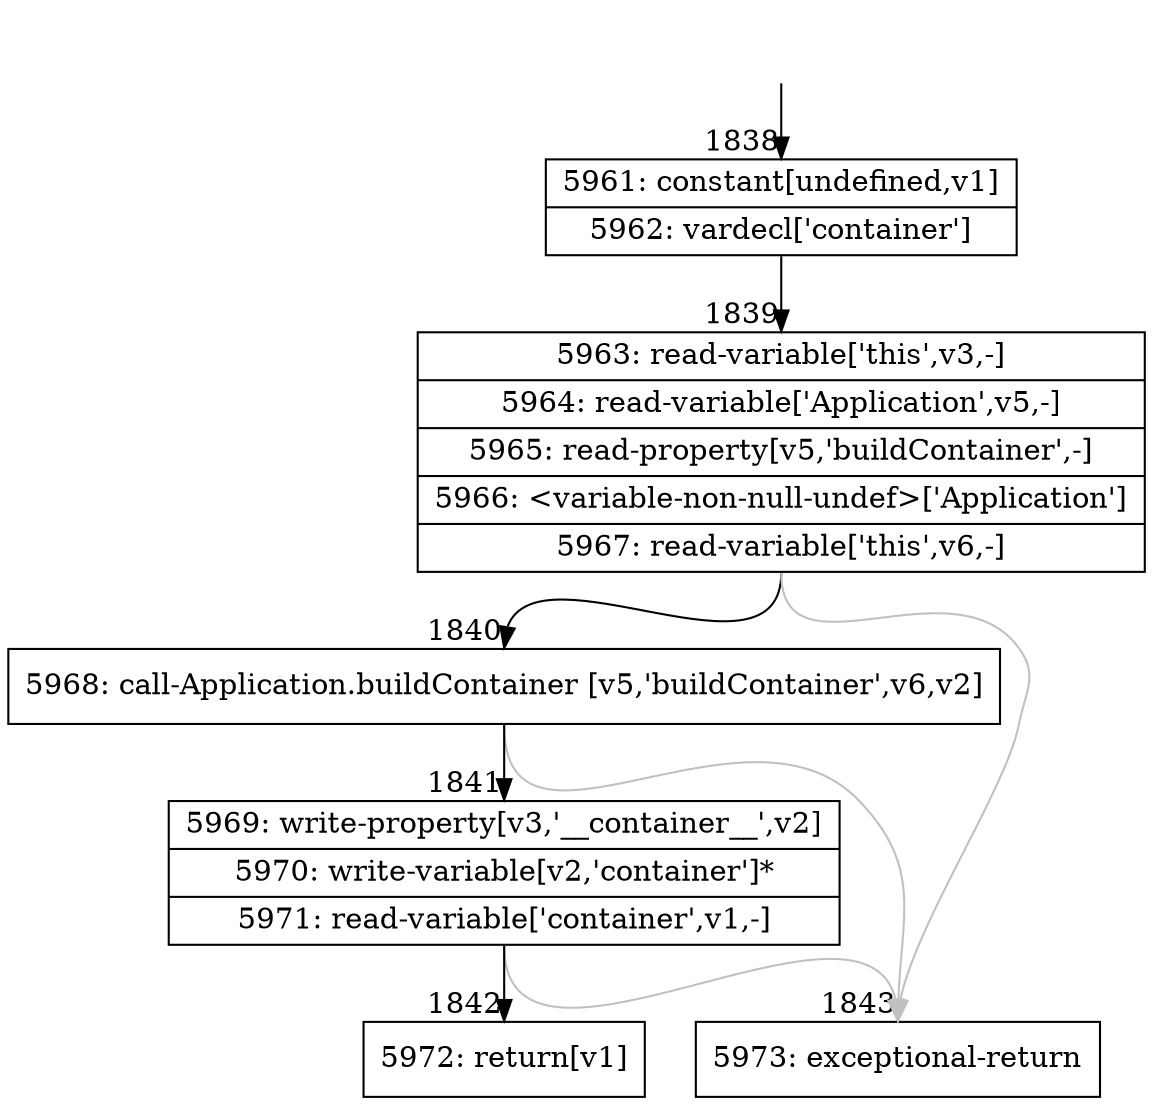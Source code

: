 digraph {
rankdir="TD"
BB_entry138[shape=none,label=""];
BB_entry138 -> BB1838 [tailport=s, headport=n, headlabel="    1838"]
BB1838 [shape=record label="{5961: constant[undefined,v1]|5962: vardecl['container']}" ] 
BB1838 -> BB1839 [tailport=s, headport=n, headlabel="      1839"]
BB1839 [shape=record label="{5963: read-variable['this',v3,-]|5964: read-variable['Application',v5,-]|5965: read-property[v5,'buildContainer',-]|5966: \<variable-non-null-undef\>['Application']|5967: read-variable['this',v6,-]}" ] 
BB1839 -> BB1840 [tailport=s, headport=n, headlabel="      1840"]
BB1839 -> BB1843 [tailport=s, headport=n, color=gray, headlabel="      1843"]
BB1840 [shape=record label="{5968: call-Application.buildContainer [v5,'buildContainer',v6,v2]}" ] 
BB1840 -> BB1841 [tailport=s, headport=n, headlabel="      1841"]
BB1840 -> BB1843 [tailport=s, headport=n, color=gray]
BB1841 [shape=record label="{5969: write-property[v3,'__container__',v2]|5970: write-variable[v2,'container']*|5971: read-variable['container',v1,-]}" ] 
BB1841 -> BB1842 [tailport=s, headport=n, headlabel="      1842"]
BB1841 -> BB1843 [tailport=s, headport=n, color=gray]
BB1842 [shape=record label="{5972: return[v1]}" ] 
BB1843 [shape=record label="{5973: exceptional-return}" ] 
//#$~ 2737
}
